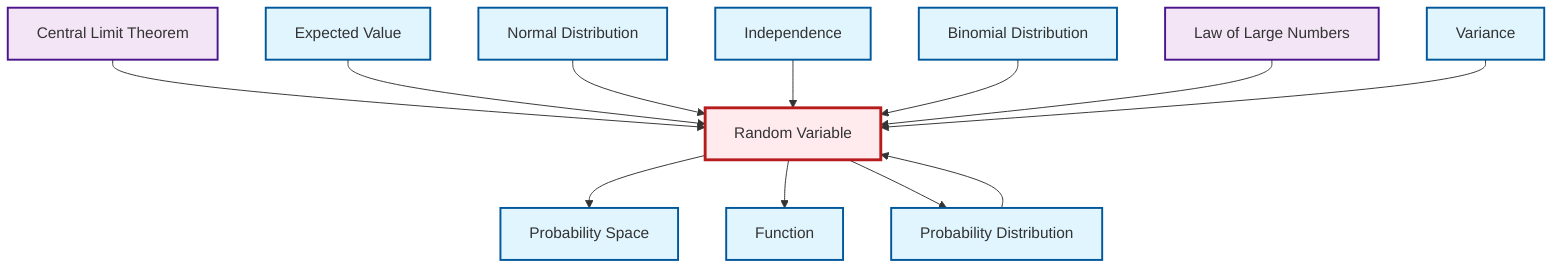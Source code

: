 graph TD
    classDef definition fill:#e1f5fe,stroke:#01579b,stroke-width:2px
    classDef theorem fill:#f3e5f5,stroke:#4a148c,stroke-width:2px
    classDef axiom fill:#fff3e0,stroke:#e65100,stroke-width:2px
    classDef example fill:#e8f5e9,stroke:#1b5e20,stroke-width:2px
    classDef current fill:#ffebee,stroke:#b71c1c,stroke-width:3px
    def-probability-space["Probability Space"]:::definition
    def-normal-distribution["Normal Distribution"]:::definition
    def-probability-distribution["Probability Distribution"]:::definition
    def-independence["Independence"]:::definition
    def-expectation["Expected Value"]:::definition
    thm-central-limit["Central Limit Theorem"]:::theorem
    def-variance["Variance"]:::definition
    thm-law-of-large-numbers["Law of Large Numbers"]:::theorem
    def-random-variable["Random Variable"]:::definition
    def-binomial-distribution["Binomial Distribution"]:::definition
    def-function["Function"]:::definition
    def-probability-distribution --> def-random-variable
    thm-central-limit --> def-random-variable
    def-expectation --> def-random-variable
    def-normal-distribution --> def-random-variable
    def-independence --> def-random-variable
    def-random-variable --> def-probability-space
    def-binomial-distribution --> def-random-variable
    def-random-variable --> def-function
    thm-law-of-large-numbers --> def-random-variable
    def-random-variable --> def-probability-distribution
    def-variance --> def-random-variable
    class def-random-variable current
